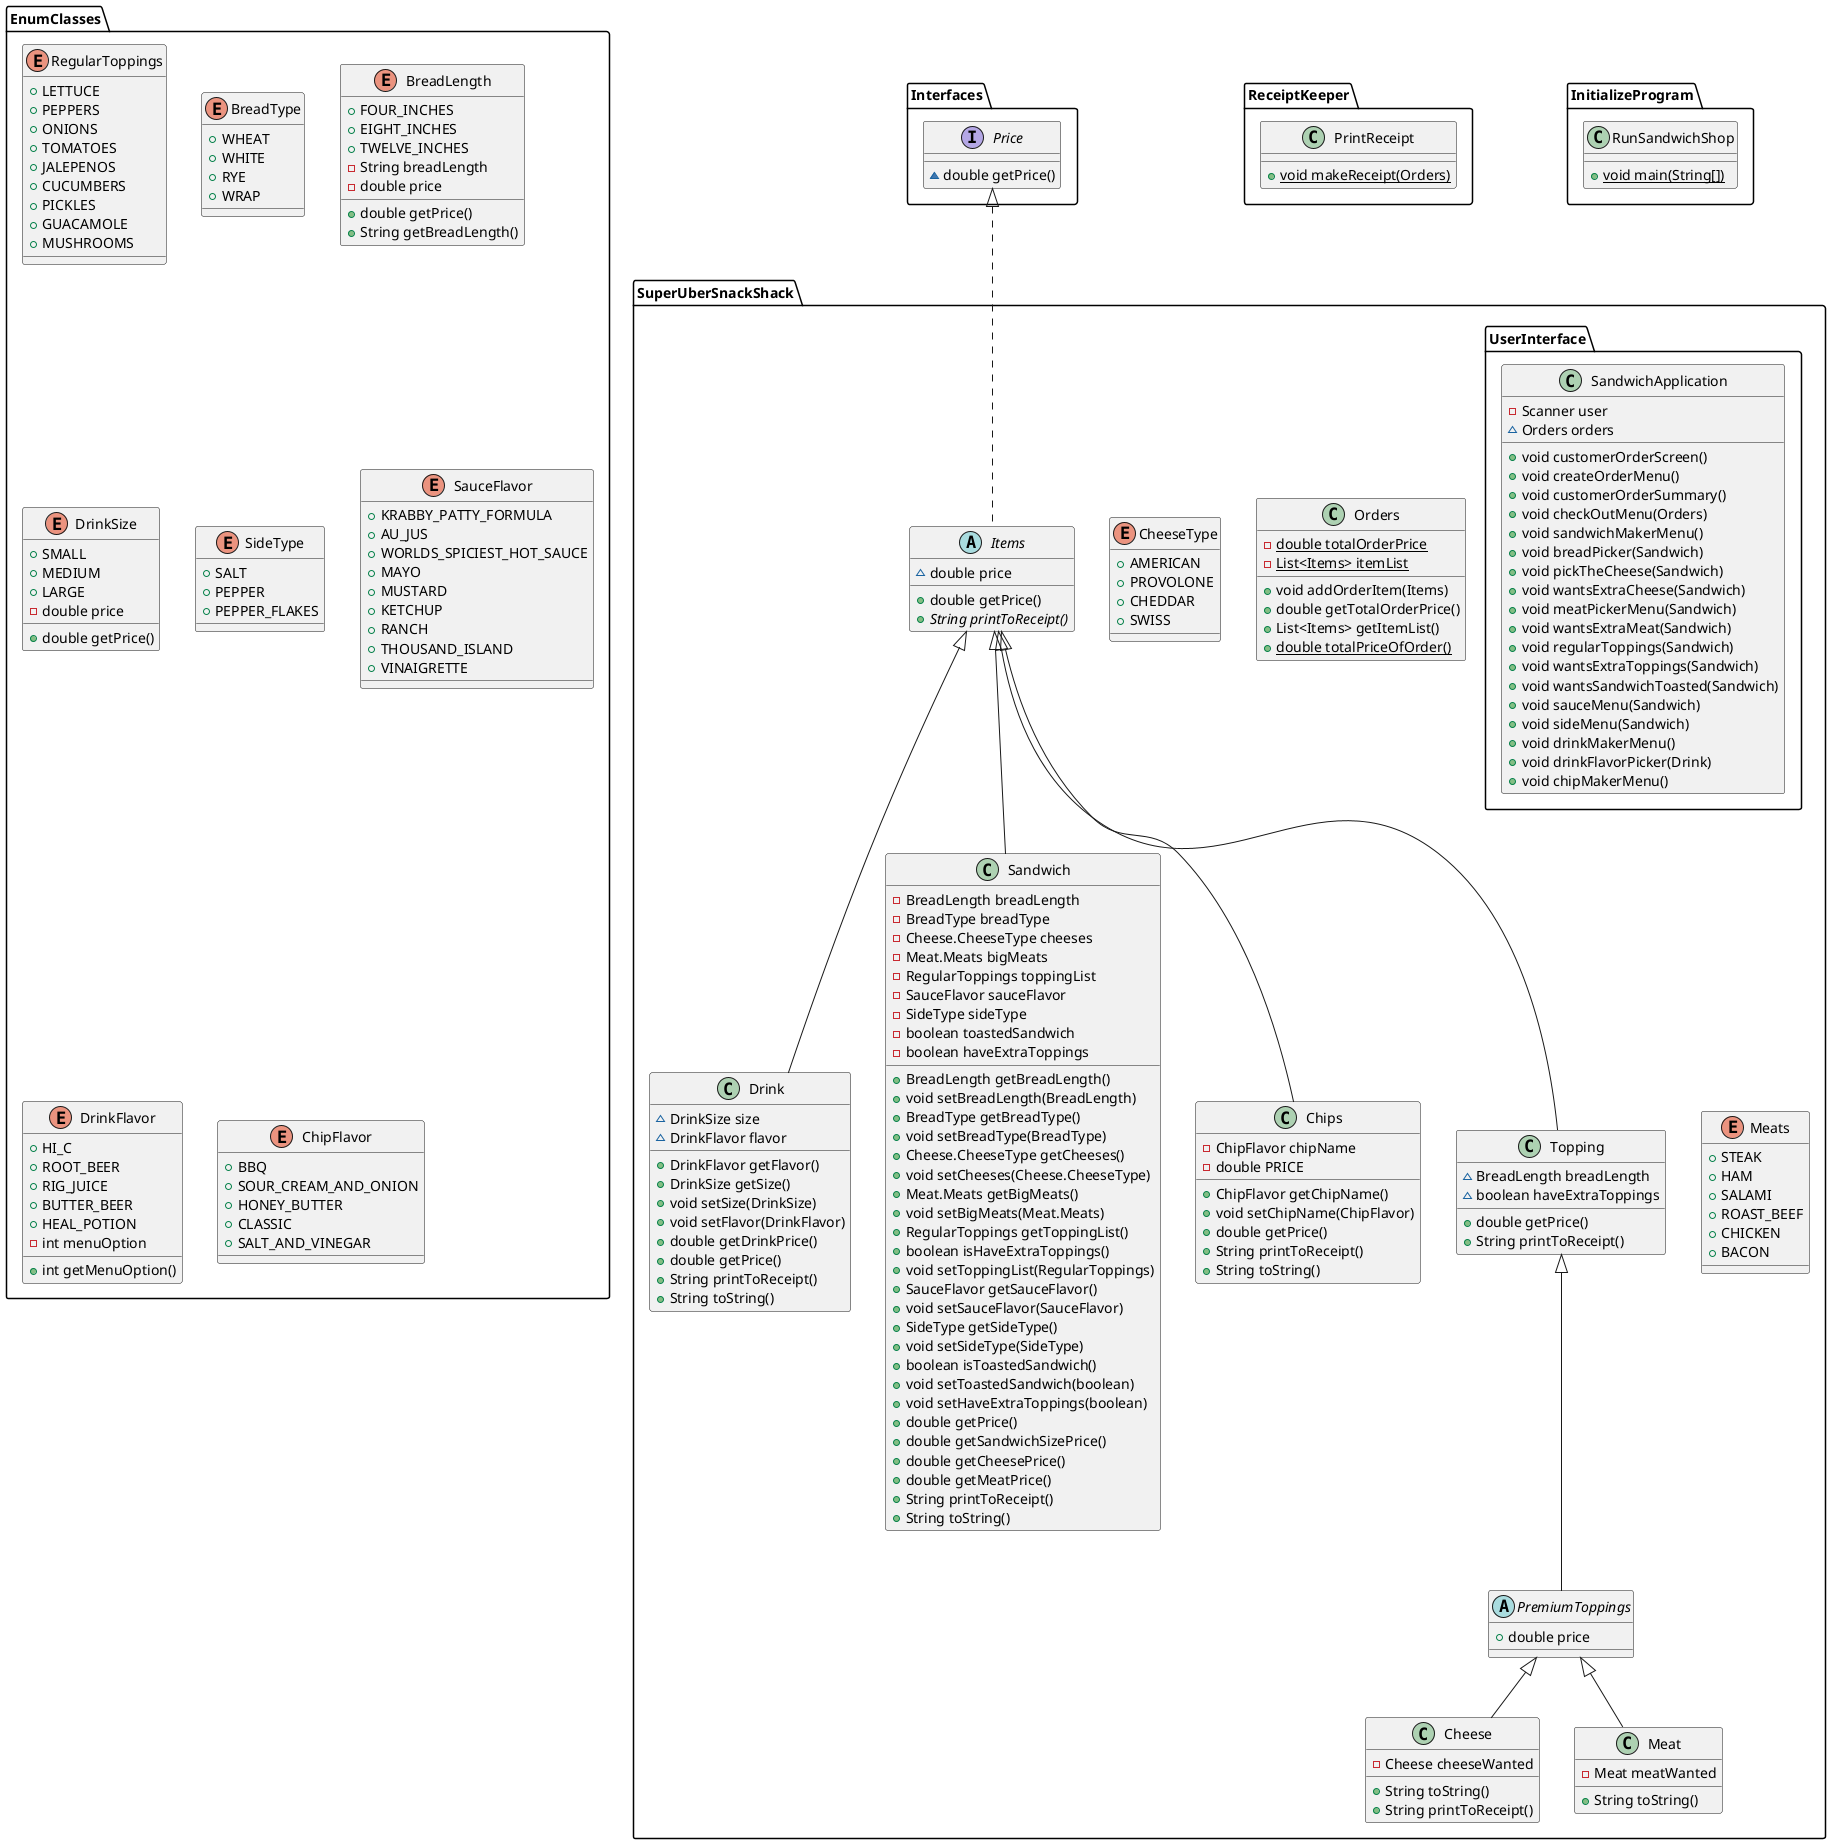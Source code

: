 @startuml
enum EnumClasses.RegularToppings {
+  LETTUCE
+  PEPPERS
+  ONIONS
+  TOMATOES
+  JALEPENOS
+  CUCUMBERS
+  PICKLES
+  GUACAMOLE
+  MUSHROOMS
}

class SuperUberSnackShack.Drink {
~ DrinkSize size
~ DrinkFlavor flavor
+ DrinkFlavor getFlavor()
+ DrinkSize getSize()
+ void setSize(DrinkSize)
+ void setFlavor(DrinkFlavor)
+ double getDrinkPrice()
+ double getPrice()
+ String printToReceipt()
+ String toString()
}


class ReceiptKeeper.PrintReceipt {
+ {static} void makeReceipt(Orders)
}

enum EnumClasses.BreadType {
+  WHEAT
+  WHITE
+  RYE
+  WRAP
}

class SuperUberSnackShack.Sandwich {
- BreadLength breadLength
- BreadType breadType
- Cheese.CheeseType cheeses
- Meat.Meats bigMeats
- RegularToppings toppingList
- SauceFlavor sauceFlavor
- SideType sideType
- boolean toastedSandwich
- boolean haveExtraToppings
+ BreadLength getBreadLength()
+ void setBreadLength(BreadLength)
+ BreadType getBreadType()
+ void setBreadType(BreadType)
+ Cheese.CheeseType getCheeses()
+ void setCheeses(Cheese.CheeseType)
+ Meat.Meats getBigMeats()
+ void setBigMeats(Meat.Meats)
+ RegularToppings getToppingList()
+ boolean isHaveExtraToppings()
+ void setToppingList(RegularToppings)
+ SauceFlavor getSauceFlavor()
+ void setSauceFlavor(SauceFlavor)
+ SideType getSideType()
+ void setSideType(SideType)
+ boolean isToastedSandwich()
+ void setToastedSandwich(boolean)
+ void setHaveExtraToppings(boolean)
+ double getPrice()
+ double getSandwichSizePrice()
+ double getCheesePrice()
+ double getMeatPrice()
+ String printToReceipt()
+ String toString()
}


class SuperUberSnackShack.Cheese {
- Cheese cheeseWanted
+ String toString()
+ String printToReceipt()
}


enum SuperUberSnackShack.CheeseType {
+  AMERICAN
+  PROVOLONE
+  CHEDDAR
+  SWISS
}

enum EnumClasses.BreadLength {
+  FOUR_INCHES
+  EIGHT_INCHES
+  TWELVE_INCHES
- String breadLength
- double price
+ double getPrice()
+ String getBreadLength()
}


abstract class SuperUberSnackShack.Items {
~ double price
+ double getPrice()
+ {abstract}String printToReceipt()
}


enum EnumClasses.DrinkSize {
+  SMALL
+  MEDIUM
+  LARGE
- double price
+ double getPrice()
}


enum EnumClasses.SideType {
+  SALT
+  PEPPER
+  PEPPER_FLAKES
}

class SuperUberSnackShack.Orders {
- {static} double totalOrderPrice
- {static} List<Items> itemList
+ void addOrderItem(Items)
+ double getTotalOrderPrice()
+ List<Items> getItemList()
+ {static} double totalPriceOfOrder()
}


class SuperUberSnackShack.UserInterface.SandwichApplication {
- Scanner user
~ Orders orders
+ void customerOrderScreen()
+ void createOrderMenu()
+ void customerOrderSummary()
+ void checkOutMenu(Orders)
+ void sandwichMakerMenu()
+ void breadPicker(Sandwich)
+ void pickTheCheese(Sandwich)
+ void wantsExtraCheese(Sandwich)
+ void meatPickerMenu(Sandwich)
+ void wantsExtraMeat(Sandwich)
+ void regularToppings(Sandwich)
+ void wantsExtraToppings(Sandwich)
+ void wantsSandwichToasted(Sandwich)
+ void sauceMenu(Sandwich)
+ void sideMenu(Sandwich)
+ void drinkMakerMenu()
+ void drinkFlavorPicker(Drink)
+ void chipMakerMenu()
}


enum EnumClasses.SauceFlavor {
+  KRABBY_PATTY_FORMULA
+  AU_JUS
+  WORLDS_SPICIEST_HOT_SAUCE
+  MAYO
+  MUSTARD
+  KETCHUP
+  RANCH
+  THOUSAND_ISLAND
+  VINAIGRETTE
}

class SuperUberSnackShack.Meat {
- Meat meatWanted
+ String toString()
}


enum SuperUberSnackShack.Meats {
+  STEAK
+  HAM
+  SALAMI
+  ROAST_BEEF
+  CHICKEN
+  BACON
}

enum EnumClasses.DrinkFlavor {
+  HI_C
+  ROOT_BEER
+  RIG_JUICE
+  BUTTER_BEER
+  HEAL_POTION
- int menuOption
+ int getMenuOption()
}


class InitializeProgram.RunSandwichShop {
+ {static} void main(String[])
}

enum EnumClasses.ChipFlavor {
+  BBQ
+  SOUR_CREAM_AND_ONION
+  HONEY_BUTTER
+  CLASSIC
+  SALT_AND_VINEGAR
}

abstract class SuperUberSnackShack.PremiumToppings {
+ double price
}

interface Interfaces.Price {
~ double getPrice()
}

class SuperUberSnackShack.Chips {
- ChipFlavor chipName
- double PRICE
+ ChipFlavor getChipName()
+ void setChipName(ChipFlavor)
+ double getPrice()
+ String printToReceipt()
+ String toString()
}


class SuperUberSnackShack.Topping {
~ BreadLength breadLength
~ boolean haveExtraToppings
+ double getPrice()
+ String printToReceipt()
}




SuperUberSnackShack.Items <|-- SuperUberSnackShack.Drink
SuperUberSnackShack.Items <|-- SuperUberSnackShack.Sandwich
SuperUberSnackShack.PremiumToppings <|-- SuperUberSnackShack.Cheese
Interfaces.Price <|.. SuperUberSnackShack.Items
SuperUberSnackShack.PremiumToppings <|-- SuperUberSnackShack.Meat
SuperUberSnackShack.Topping <|-- SuperUberSnackShack.PremiumToppings
SuperUberSnackShack.Items <|-- SuperUberSnackShack.Chips
SuperUberSnackShack.Items <|-- SuperUberSnackShack.Topping
@enduml
